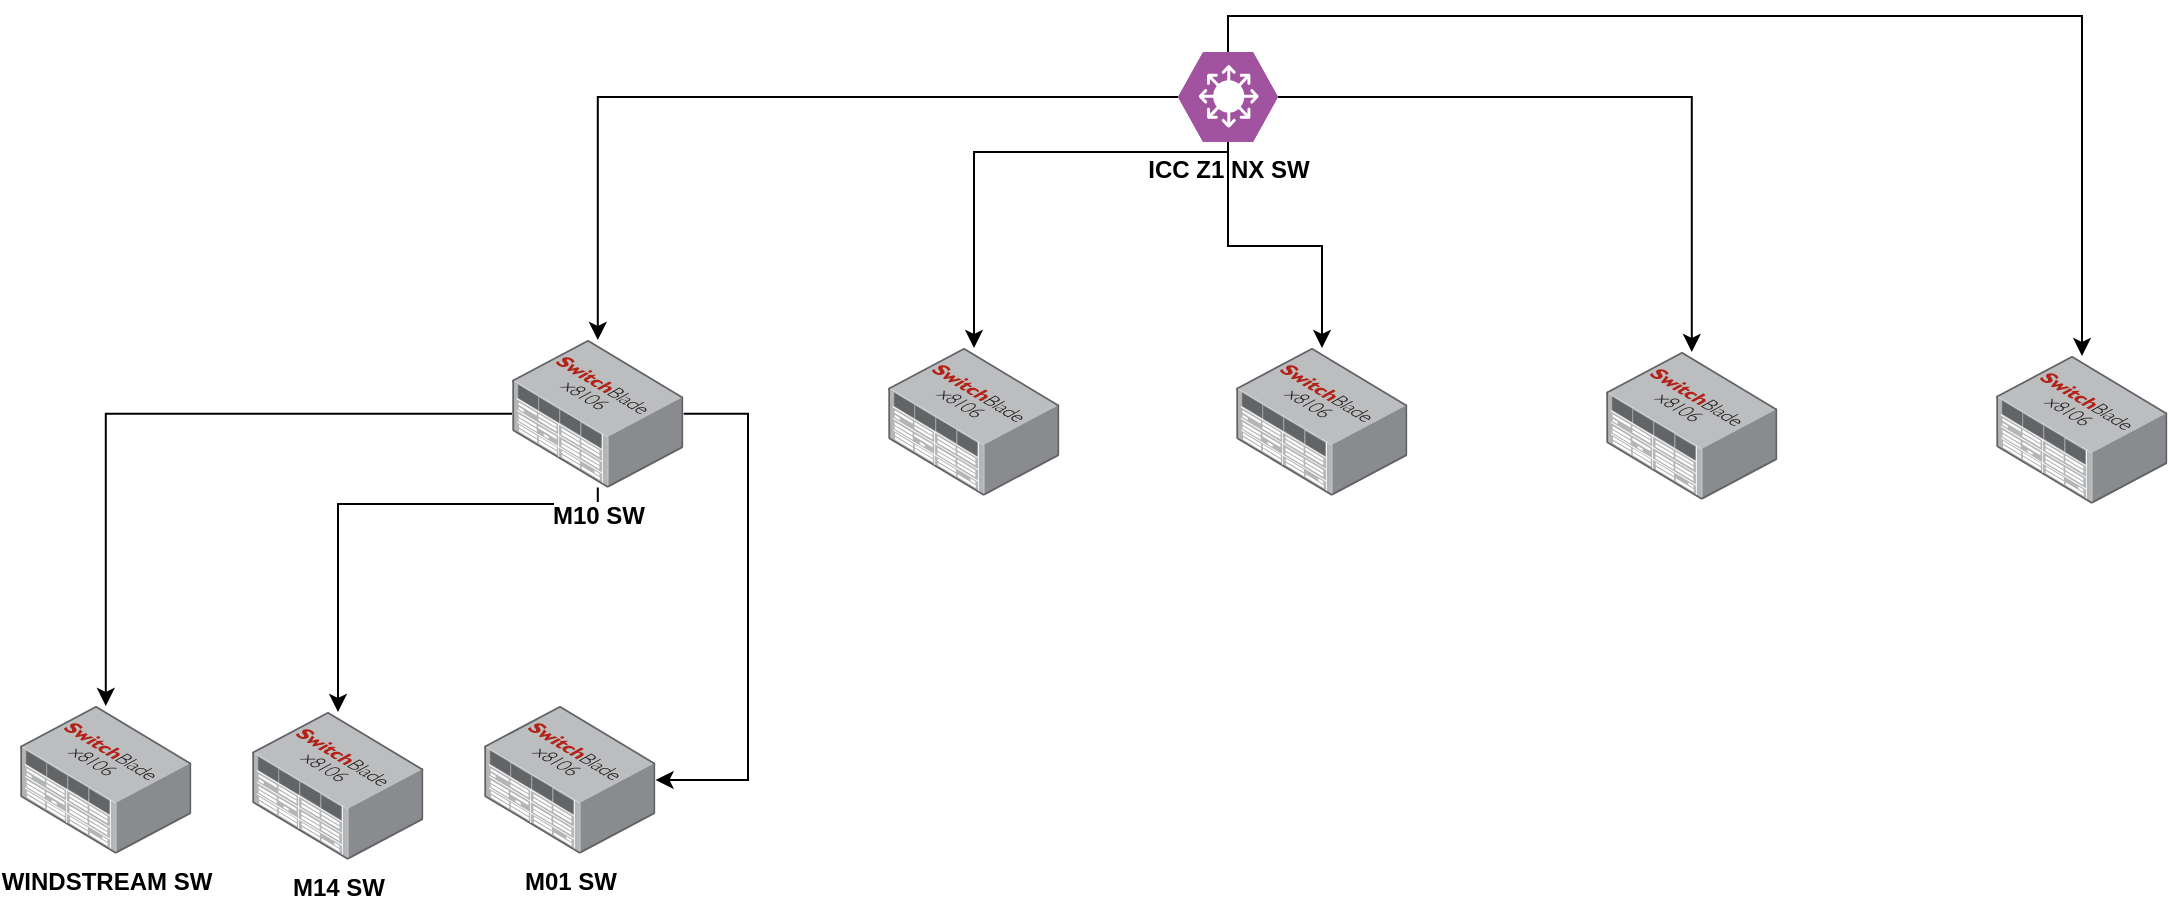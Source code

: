 <mxfile version="24.4.13" type="github">
  <diagram name="Page-1" id="B1V6LEd5zB0XsslDOu6Y">
    <mxGraphModel dx="1520" dy="868" grid="0" gridSize="10" guides="1" tooltips="1" connect="1" arrows="1" fold="1" page="0" pageScale="1" pageWidth="850" pageHeight="1100" math="0" shadow="0">
      <root>
        <mxCell id="0" />
        <mxCell id="1" parent="0" />
        <mxCell id="AuVEKK9VaEQzw-lrTS31-7" style="edgeStyle=orthogonalEdgeStyle;rounded=0;orthogonalLoop=1;jettySize=auto;html=1;" edge="1" parent="1" source="AuVEKK9VaEQzw-lrTS31-1" target="AuVEKK9VaEQzw-lrTS31-2">
          <mxGeometry relative="1" as="geometry" />
        </mxCell>
        <mxCell id="AuVEKK9VaEQzw-lrTS31-8" style="edgeStyle=orthogonalEdgeStyle;rounded=0;orthogonalLoop=1;jettySize=auto;html=1;" edge="1" parent="1" source="AuVEKK9VaEQzw-lrTS31-1" target="AuVEKK9VaEQzw-lrTS31-3">
          <mxGeometry relative="1" as="geometry">
            <Array as="points">
              <mxPoint x="365" y="73" />
              <mxPoint x="238" y="73" />
            </Array>
          </mxGeometry>
        </mxCell>
        <mxCell id="AuVEKK9VaEQzw-lrTS31-9" style="edgeStyle=orthogonalEdgeStyle;rounded=0;orthogonalLoop=1;jettySize=auto;html=1;" edge="1" parent="1" source="AuVEKK9VaEQzw-lrTS31-1" target="AuVEKK9VaEQzw-lrTS31-4">
          <mxGeometry relative="1" as="geometry">
            <Array as="points">
              <mxPoint x="365" y="120" />
              <mxPoint x="412" y="120" />
            </Array>
          </mxGeometry>
        </mxCell>
        <mxCell id="AuVEKK9VaEQzw-lrTS31-10" style="edgeStyle=orthogonalEdgeStyle;rounded=0;orthogonalLoop=1;jettySize=auto;html=1;" edge="1" parent="1" source="AuVEKK9VaEQzw-lrTS31-1" target="AuVEKK9VaEQzw-lrTS31-5">
          <mxGeometry relative="1" as="geometry" />
        </mxCell>
        <mxCell id="AuVEKK9VaEQzw-lrTS31-11" style="edgeStyle=orthogonalEdgeStyle;rounded=0;orthogonalLoop=1;jettySize=auto;html=1;" edge="1" parent="1" source="AuVEKK9VaEQzw-lrTS31-1" target="AuVEKK9VaEQzw-lrTS31-6">
          <mxGeometry relative="1" as="geometry">
            <Array as="points">
              <mxPoint x="365" y="5" />
              <mxPoint x="792" y="5" />
            </Array>
          </mxGeometry>
        </mxCell>
        <mxCell id="AuVEKK9VaEQzw-lrTS31-1" value="&lt;b&gt;ICC Z1 NX SW&lt;/b&gt;" style="verticalLabelPosition=bottom;sketch=0;html=1;fillColor=#A153A0;strokeColor=#ffffff;verticalAlign=top;align=center;points=[[0,0.5,0],[0.125,0.25,0],[0.25,0,0],[0.5,0,0],[0.75,0,0],[0.875,0.25,0],[1,0.5,0],[0.875,0.75,0],[0.75,1,0],[0.5,1,0],[0.125,0.75,0]];pointerEvents=1;shape=mxgraph.cisco_safe.compositeIcon;bgIcon=mxgraph.cisco_safe.design.blank_device;resIcon=mxgraph.cisco_safe.design.l3_switch;" vertex="1" parent="1">
          <mxGeometry x="340" y="23" width="50" height="45" as="geometry" />
        </mxCell>
        <mxCell id="AuVEKK9VaEQzw-lrTS31-15" style="edgeStyle=orthogonalEdgeStyle;rounded=0;orthogonalLoop=1;jettySize=auto;html=1;" edge="1" parent="1" source="AuVEKK9VaEQzw-lrTS31-2" target="AuVEKK9VaEQzw-lrTS31-12">
          <mxGeometry relative="1" as="geometry" />
        </mxCell>
        <mxCell id="AuVEKK9VaEQzw-lrTS31-16" style="edgeStyle=orthogonalEdgeStyle;rounded=0;orthogonalLoop=1;jettySize=auto;html=1;" edge="1" parent="1" source="AuVEKK9VaEQzw-lrTS31-2" target="AuVEKK9VaEQzw-lrTS31-14">
          <mxGeometry relative="1" as="geometry">
            <Array as="points">
              <mxPoint x="125" y="204" />
              <mxPoint x="125" y="387" />
            </Array>
          </mxGeometry>
        </mxCell>
        <mxCell id="AuVEKK9VaEQzw-lrTS31-17" style="edgeStyle=orthogonalEdgeStyle;rounded=0;orthogonalLoop=1;jettySize=auto;html=1;" edge="1" parent="1" source="AuVEKK9VaEQzw-lrTS31-2" target="AuVEKK9VaEQzw-lrTS31-13">
          <mxGeometry relative="1" as="geometry">
            <Array as="points">
              <mxPoint x="50" y="249" />
              <mxPoint x="-80" y="249" />
            </Array>
          </mxGeometry>
        </mxCell>
        <mxCell id="AuVEKK9VaEQzw-lrTS31-2" value="&lt;b&gt;M10 SW&lt;/b&gt;" style="image;points=[];aspect=fixed;html=1;align=center;shadow=0;dashed=0;image=img/lib/allied_telesis/switch/Modular_Switch_SBx8106.svg;" vertex="1" parent="1">
          <mxGeometry x="7" y="167" width="85.8" height="73.8" as="geometry" />
        </mxCell>
        <mxCell id="AuVEKK9VaEQzw-lrTS31-3" value="" style="image;points=[];aspect=fixed;html=1;align=center;shadow=0;dashed=0;image=img/lib/allied_telesis/switch/Modular_Switch_SBx8106.svg;" vertex="1" parent="1">
          <mxGeometry x="195" y="171" width="85.8" height="73.8" as="geometry" />
        </mxCell>
        <mxCell id="AuVEKK9VaEQzw-lrTS31-4" value="" style="image;points=[];aspect=fixed;html=1;align=center;shadow=0;dashed=0;image=img/lib/allied_telesis/switch/Modular_Switch_SBx8106.svg;" vertex="1" parent="1">
          <mxGeometry x="369" y="171" width="85.8" height="73.8" as="geometry" />
        </mxCell>
        <mxCell id="AuVEKK9VaEQzw-lrTS31-5" value="" style="image;points=[];aspect=fixed;html=1;align=center;shadow=0;dashed=0;image=img/lib/allied_telesis/switch/Modular_Switch_SBx8106.svg;" vertex="1" parent="1">
          <mxGeometry x="554" y="173" width="85.8" height="73.8" as="geometry" />
        </mxCell>
        <mxCell id="AuVEKK9VaEQzw-lrTS31-6" value="" style="image;points=[];aspect=fixed;html=1;align=center;shadow=0;dashed=0;image=img/lib/allied_telesis/switch/Modular_Switch_SBx8106.svg;" vertex="1" parent="1">
          <mxGeometry x="749" y="175" width="85.8" height="73.8" as="geometry" />
        </mxCell>
        <mxCell id="AuVEKK9VaEQzw-lrTS31-12" value="&lt;b&gt;WINDSTREAM SW&lt;/b&gt;" style="image;points=[];aspect=fixed;html=1;align=center;shadow=0;dashed=0;image=img/lib/allied_telesis/switch/Modular_Switch_SBx8106.svg;" vertex="1" parent="1">
          <mxGeometry x="-239" y="350" width="85.8" height="73.8" as="geometry" />
        </mxCell>
        <mxCell id="AuVEKK9VaEQzw-lrTS31-13" value="&lt;b&gt;M14 SW&lt;/b&gt;" style="image;points=[];aspect=fixed;html=1;align=center;shadow=0;dashed=0;image=img/lib/allied_telesis/switch/Modular_Switch_SBx8106.svg;" vertex="1" parent="1">
          <mxGeometry x="-123" y="353" width="85.8" height="73.8" as="geometry" />
        </mxCell>
        <mxCell id="AuVEKK9VaEQzw-lrTS31-14" value="&lt;b&gt;M01 SW&lt;/b&gt;" style="image;points=[];aspect=fixed;html=1;align=center;shadow=0;dashed=0;image=img/lib/allied_telesis/switch/Modular_Switch_SBx8106.svg;" vertex="1" parent="1">
          <mxGeometry x="-7" y="350" width="85.8" height="73.8" as="geometry" />
        </mxCell>
      </root>
    </mxGraphModel>
  </diagram>
</mxfile>
